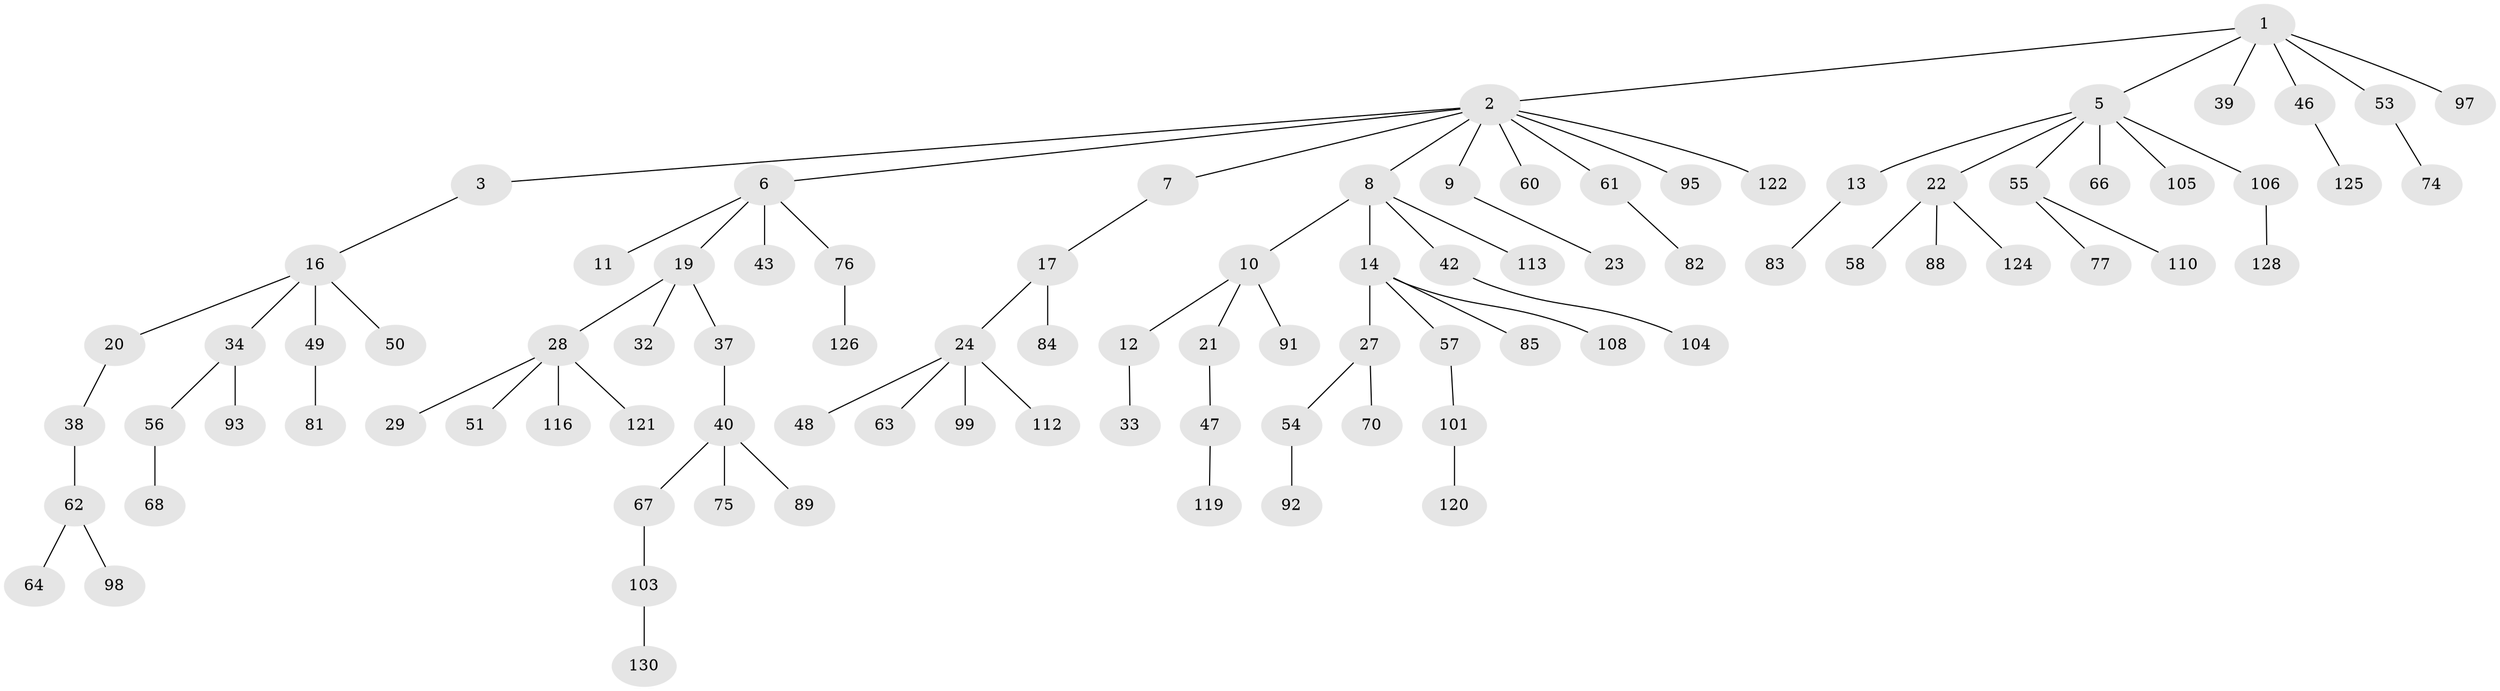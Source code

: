 // original degree distribution, {6: 0.03076923076923077, 8: 0.007692307692307693, 3: 0.1, 4: 0.038461538461538464, 7: 0.007692307692307693, 2: 0.2923076923076923, 5: 0.03076923076923077, 1: 0.49230769230769234}
// Generated by graph-tools (version 1.1) at 2025/11/02/27/25 16:11:25]
// undirected, 91 vertices, 90 edges
graph export_dot {
graph [start="1"]
  node [color=gray90,style=filled];
  1 [super="+15"];
  2 [super="+4"];
  3 [super="+115"];
  5 [super="+36"];
  6 [super="+127"];
  7 [super="+31"];
  8 [super="+79"];
  9 [super="+52"];
  10;
  11 [super="+78"];
  12 [super="+18"];
  13 [super="+69"];
  14;
  16 [super="+44"];
  17 [super="+25"];
  19 [super="+80"];
  20 [super="+26"];
  21 [super="+73"];
  22 [super="+41"];
  23 [super="+96"];
  24 [super="+35"];
  27 [super="+94"];
  28 [super="+30"];
  29;
  32;
  33 [super="+100"];
  34;
  37;
  38 [super="+45"];
  39;
  40 [super="+71"];
  42 [super="+90"];
  43 [super="+114"];
  46;
  47 [super="+87"];
  48 [super="+59"];
  49;
  50;
  51;
  53;
  54 [super="+109"];
  55 [super="+107"];
  56;
  57;
  58;
  60;
  61;
  62 [super="+86"];
  63;
  64 [super="+65"];
  66 [super="+102"];
  67 [super="+72"];
  68;
  70;
  74;
  75;
  76;
  77;
  81;
  82 [super="+111"];
  83;
  84 [super="+117"];
  85;
  88;
  89 [super="+123"];
  91;
  92;
  93 [super="+118"];
  95;
  97;
  98;
  99;
  101;
  103 [super="+129"];
  104;
  105;
  106;
  108;
  110;
  112;
  113;
  116;
  119;
  120;
  121;
  122;
  124;
  125;
  126;
  128;
  130;
  1 -- 2;
  1 -- 5;
  1 -- 39;
  1 -- 46;
  1 -- 53;
  1 -- 97;
  2 -- 3;
  2 -- 6;
  2 -- 7;
  2 -- 8;
  2 -- 9;
  2 -- 60;
  2 -- 61;
  2 -- 122;
  2 -- 95;
  3 -- 16;
  5 -- 13;
  5 -- 22;
  5 -- 66;
  5 -- 105;
  5 -- 106;
  5 -- 55;
  6 -- 11;
  6 -- 19;
  6 -- 43;
  6 -- 76;
  7 -- 17;
  8 -- 10;
  8 -- 14;
  8 -- 42;
  8 -- 113;
  9 -- 23;
  10 -- 12;
  10 -- 21;
  10 -- 91;
  12 -- 33;
  13 -- 83;
  14 -- 27;
  14 -- 57;
  14 -- 85;
  14 -- 108;
  16 -- 20;
  16 -- 34;
  16 -- 49;
  16 -- 50;
  17 -- 24;
  17 -- 84;
  19 -- 28;
  19 -- 32;
  19 -- 37;
  20 -- 38;
  21 -- 47;
  22 -- 88;
  22 -- 124;
  22 -- 58;
  24 -- 48;
  24 -- 63;
  24 -- 112;
  24 -- 99;
  27 -- 54;
  27 -- 70;
  28 -- 29;
  28 -- 51;
  28 -- 116;
  28 -- 121;
  34 -- 56;
  34 -- 93;
  37 -- 40;
  38 -- 62;
  40 -- 67;
  40 -- 89;
  40 -- 75;
  42 -- 104;
  46 -- 125;
  47 -- 119;
  49 -- 81;
  53 -- 74;
  54 -- 92;
  55 -- 77;
  55 -- 110;
  56 -- 68;
  57 -- 101;
  61 -- 82;
  62 -- 64;
  62 -- 98;
  67 -- 103;
  76 -- 126;
  101 -- 120;
  103 -- 130;
  106 -- 128;
}
